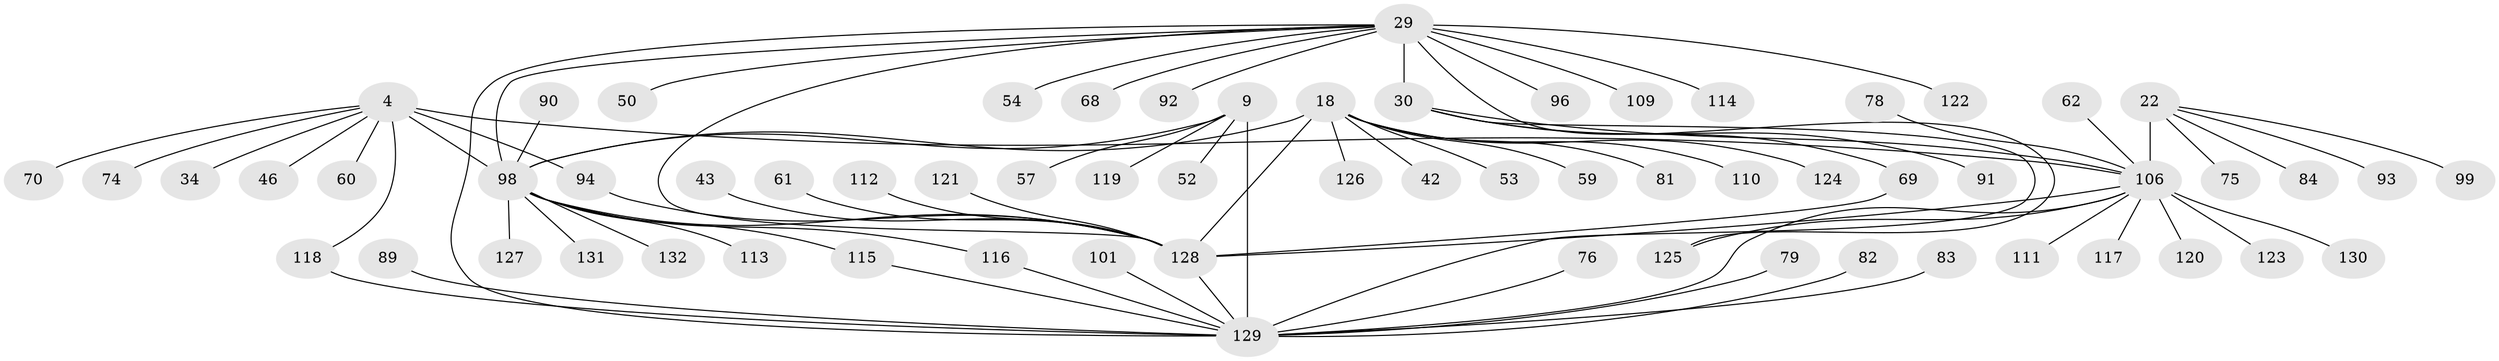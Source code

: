 // original degree distribution, {9: 0.06060606060606061, 7: 0.06060606060606061, 12: 0.007575757575757576, 10: 0.015151515151515152, 11: 0.022727272727272728, 8: 0.03787878787878788, 6: 0.015151515151515152, 15: 0.007575757575757576, 2: 0.20454545454545456, 3: 0.05303030303030303, 1: 0.5075757575757576, 4: 0.007575757575757576}
// Generated by graph-tools (version 1.1) at 2025/54/03/09/25 04:54:21]
// undirected, 66 vertices, 79 edges
graph export_dot {
graph [start="1"]
  node [color=gray90,style=filled];
  4 [super="+3"];
  9 [super="+7"];
  18 [super="+14+16"];
  22 [super="+21"];
  29 [super="+27+28"];
  30 [super="+26"];
  34;
  42;
  43;
  46;
  50 [super="+37"];
  52;
  53;
  54;
  57 [super="+31"];
  59;
  60;
  61;
  62;
  68;
  69;
  70 [super="+64"];
  74;
  75;
  76;
  78;
  79;
  81;
  82;
  83 [super="+47"];
  84;
  89;
  90;
  91 [super="+88"];
  92;
  93;
  94;
  96;
  98 [super="+65+72+85+87"];
  99 [super="+71"];
  101;
  106 [super="+51+66+104+24+49+23"];
  109;
  110;
  111;
  112;
  113;
  114;
  115;
  116 [super="+108"];
  117;
  118 [super="+105"];
  119;
  120;
  121;
  122 [super="+97"];
  123;
  124 [super="+100+102"];
  125 [super="+103"];
  126;
  127;
  128 [super="+95"];
  129 [super="+107+40+45+67+86"];
  130 [super="+33"];
  131;
  132 [super="+44"];
  4 -- 34;
  4 -- 46;
  4 -- 74;
  4 -- 60;
  4 -- 94;
  4 -- 70;
  4 -- 118;
  4 -- 98 [weight=8];
  4 -- 106;
  9 -- 52;
  9 -- 119;
  9 -- 57;
  9 -- 129 [weight=8];
  9 -- 98;
  18 -- 59;
  18 -- 53;
  18 -- 110;
  18 -- 128 [weight=8];
  18 -- 98;
  18 -- 81;
  18 -- 42;
  18 -- 124;
  18 -- 126;
  22 -- 75;
  22 -- 84;
  22 -- 93;
  22 -- 106 [weight=9];
  22 -- 99;
  29 -- 30 [weight=8];
  29 -- 114;
  29 -- 68;
  29 -- 54;
  29 -- 125;
  29 -- 122;
  29 -- 128 [weight=3];
  29 -- 96;
  29 -- 109;
  29 -- 50;
  29 -- 92;
  29 -- 129 [weight=2];
  29 -- 98 [weight=3];
  30 -- 69;
  30 -- 91;
  30 -- 129;
  30 -- 106;
  43 -- 128;
  61 -- 128;
  62 -- 106;
  69 -- 128;
  76 -- 129;
  78 -- 106;
  79 -- 129;
  82 -- 129;
  83 -- 129;
  89 -- 129;
  90 -- 98;
  94 -- 128;
  98 -- 128;
  98 -- 131;
  98 -- 132;
  98 -- 113;
  98 -- 115;
  98 -- 116;
  98 -- 127;
  101 -- 129;
  106 -- 125;
  106 -- 111;
  106 -- 117;
  106 -- 123;
  106 -- 130;
  106 -- 128;
  106 -- 129;
  106 -- 120;
  112 -- 128;
  115 -- 129;
  116 -- 129;
  118 -- 129;
  121 -- 128;
  128 -- 129 [weight=3];
}
